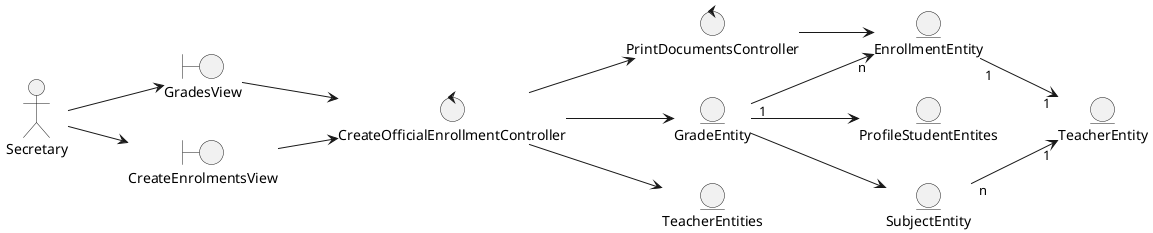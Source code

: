 @startuml
left to right direction

actor Secretary

boundary GradesView
boundary CreateEnrolmentsView

control CreateOfficialEnrollmentController
control PrintDocumentsController

entity EnrollmentEntity
entity ProfileStudentEntites
entity TeacherEntity
entity GradeEntity
entity SubjectEntity
entity TeacherEntities


'--- Actor relations ---
Secretary --> GradesView
Secretary --> CreateEnrolmentsView


'--- Views relations ---
GradesView --> CreateOfficialEnrollmentController
CreateEnrolmentsView --> CreateOfficialEnrollmentController


'--- Controllers relations ---
CreateOfficialEnrollmentController --> GradeEntity
CreateOfficialEnrollmentController --> TeacherEntities
CreateOfficialEnrollmentController --> PrintDocumentsController

PrintDocumentsController --> EnrollmentEntity


'--- Entities relations ---
GradeEntity --> SubjectEntity
GradeEntity "1" --> "n" EnrollmentEntity
GradeEntity --> ProfileStudentEntites

EnrollmentEntity "1" --> "1" TeacherEntity
SubjectEntity "n" --> "1" TeacherEntity
@enduml